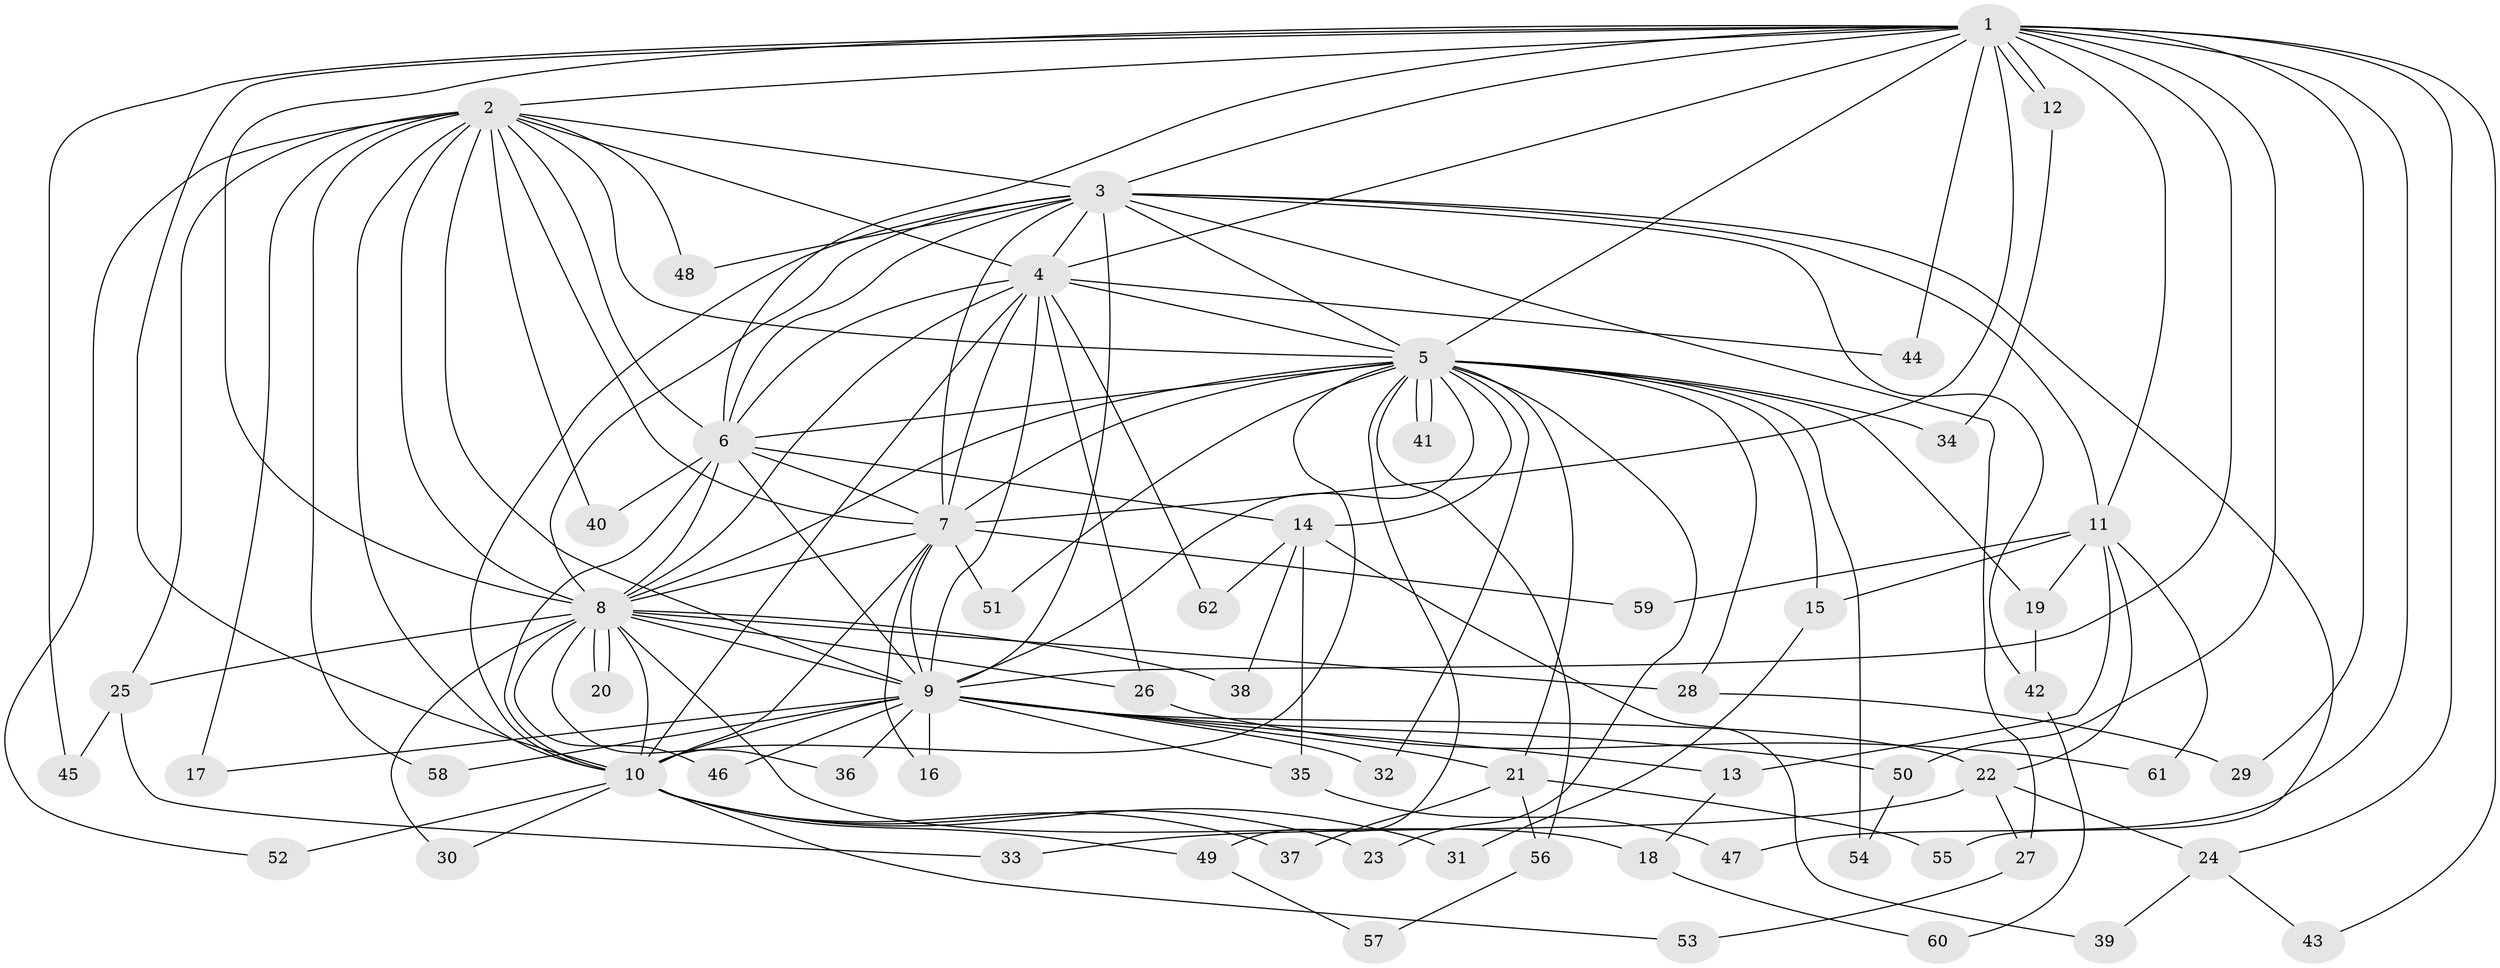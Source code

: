 // coarse degree distribution, {23: 0.046511627906976744, 10: 0.023255813953488372, 11: 0.023255813953488372, 8: 0.046511627906976744, 9: 0.023255813953488372, 15: 0.023255813953488372, 16: 0.023255813953488372, 3: 0.20930232558139536, 4: 0.06976744186046512, 7: 0.023255813953488372, 5: 0.046511627906976744, 2: 0.4186046511627907, 1: 0.023255813953488372}
// Generated by graph-tools (version 1.1) at 2025/51/02/27/25 19:51:46]
// undirected, 62 vertices, 149 edges
graph export_dot {
graph [start="1"]
  node [color=gray90,style=filled];
  1;
  2;
  3;
  4;
  5;
  6;
  7;
  8;
  9;
  10;
  11;
  12;
  13;
  14;
  15;
  16;
  17;
  18;
  19;
  20;
  21;
  22;
  23;
  24;
  25;
  26;
  27;
  28;
  29;
  30;
  31;
  32;
  33;
  34;
  35;
  36;
  37;
  38;
  39;
  40;
  41;
  42;
  43;
  44;
  45;
  46;
  47;
  48;
  49;
  50;
  51;
  52;
  53;
  54;
  55;
  56;
  57;
  58;
  59;
  60;
  61;
  62;
  1 -- 2;
  1 -- 3;
  1 -- 4;
  1 -- 5;
  1 -- 6;
  1 -- 7;
  1 -- 8;
  1 -- 9;
  1 -- 10;
  1 -- 11;
  1 -- 12;
  1 -- 12;
  1 -- 24;
  1 -- 29;
  1 -- 43;
  1 -- 44;
  1 -- 45;
  1 -- 47;
  1 -- 50;
  2 -- 3;
  2 -- 4;
  2 -- 5;
  2 -- 6;
  2 -- 7;
  2 -- 8;
  2 -- 9;
  2 -- 10;
  2 -- 17;
  2 -- 25;
  2 -- 40;
  2 -- 48;
  2 -- 52;
  2 -- 58;
  3 -- 4;
  3 -- 5;
  3 -- 6;
  3 -- 7;
  3 -- 8;
  3 -- 9;
  3 -- 10;
  3 -- 11;
  3 -- 27;
  3 -- 42;
  3 -- 48;
  3 -- 55;
  4 -- 5;
  4 -- 6;
  4 -- 7;
  4 -- 8;
  4 -- 9;
  4 -- 10;
  4 -- 26;
  4 -- 44;
  4 -- 62;
  5 -- 6;
  5 -- 7;
  5 -- 8;
  5 -- 9;
  5 -- 10;
  5 -- 14;
  5 -- 15;
  5 -- 19;
  5 -- 21;
  5 -- 23;
  5 -- 28;
  5 -- 32;
  5 -- 34;
  5 -- 41;
  5 -- 41;
  5 -- 49;
  5 -- 51;
  5 -- 54;
  5 -- 56;
  6 -- 7;
  6 -- 8;
  6 -- 9;
  6 -- 10;
  6 -- 14;
  6 -- 40;
  7 -- 8;
  7 -- 9;
  7 -- 10;
  7 -- 16;
  7 -- 51;
  7 -- 59;
  8 -- 9;
  8 -- 10;
  8 -- 18;
  8 -- 20;
  8 -- 20;
  8 -- 25;
  8 -- 26;
  8 -- 28;
  8 -- 30;
  8 -- 36;
  8 -- 38;
  8 -- 46;
  9 -- 10;
  9 -- 13;
  9 -- 16;
  9 -- 17;
  9 -- 21;
  9 -- 22;
  9 -- 32;
  9 -- 35;
  9 -- 36;
  9 -- 46;
  9 -- 50;
  9 -- 58;
  10 -- 23;
  10 -- 30;
  10 -- 31;
  10 -- 37;
  10 -- 49;
  10 -- 52;
  10 -- 53;
  11 -- 13;
  11 -- 15;
  11 -- 19;
  11 -- 22;
  11 -- 59;
  11 -- 61;
  12 -- 34;
  13 -- 18;
  14 -- 35;
  14 -- 38;
  14 -- 39;
  14 -- 62;
  15 -- 31;
  18 -- 60;
  19 -- 42;
  21 -- 37;
  21 -- 55;
  21 -- 56;
  22 -- 24;
  22 -- 27;
  22 -- 33;
  24 -- 39;
  24 -- 43;
  25 -- 33;
  25 -- 45;
  26 -- 61;
  27 -- 53;
  28 -- 29;
  35 -- 47;
  42 -- 60;
  49 -- 57;
  50 -- 54;
  56 -- 57;
}
